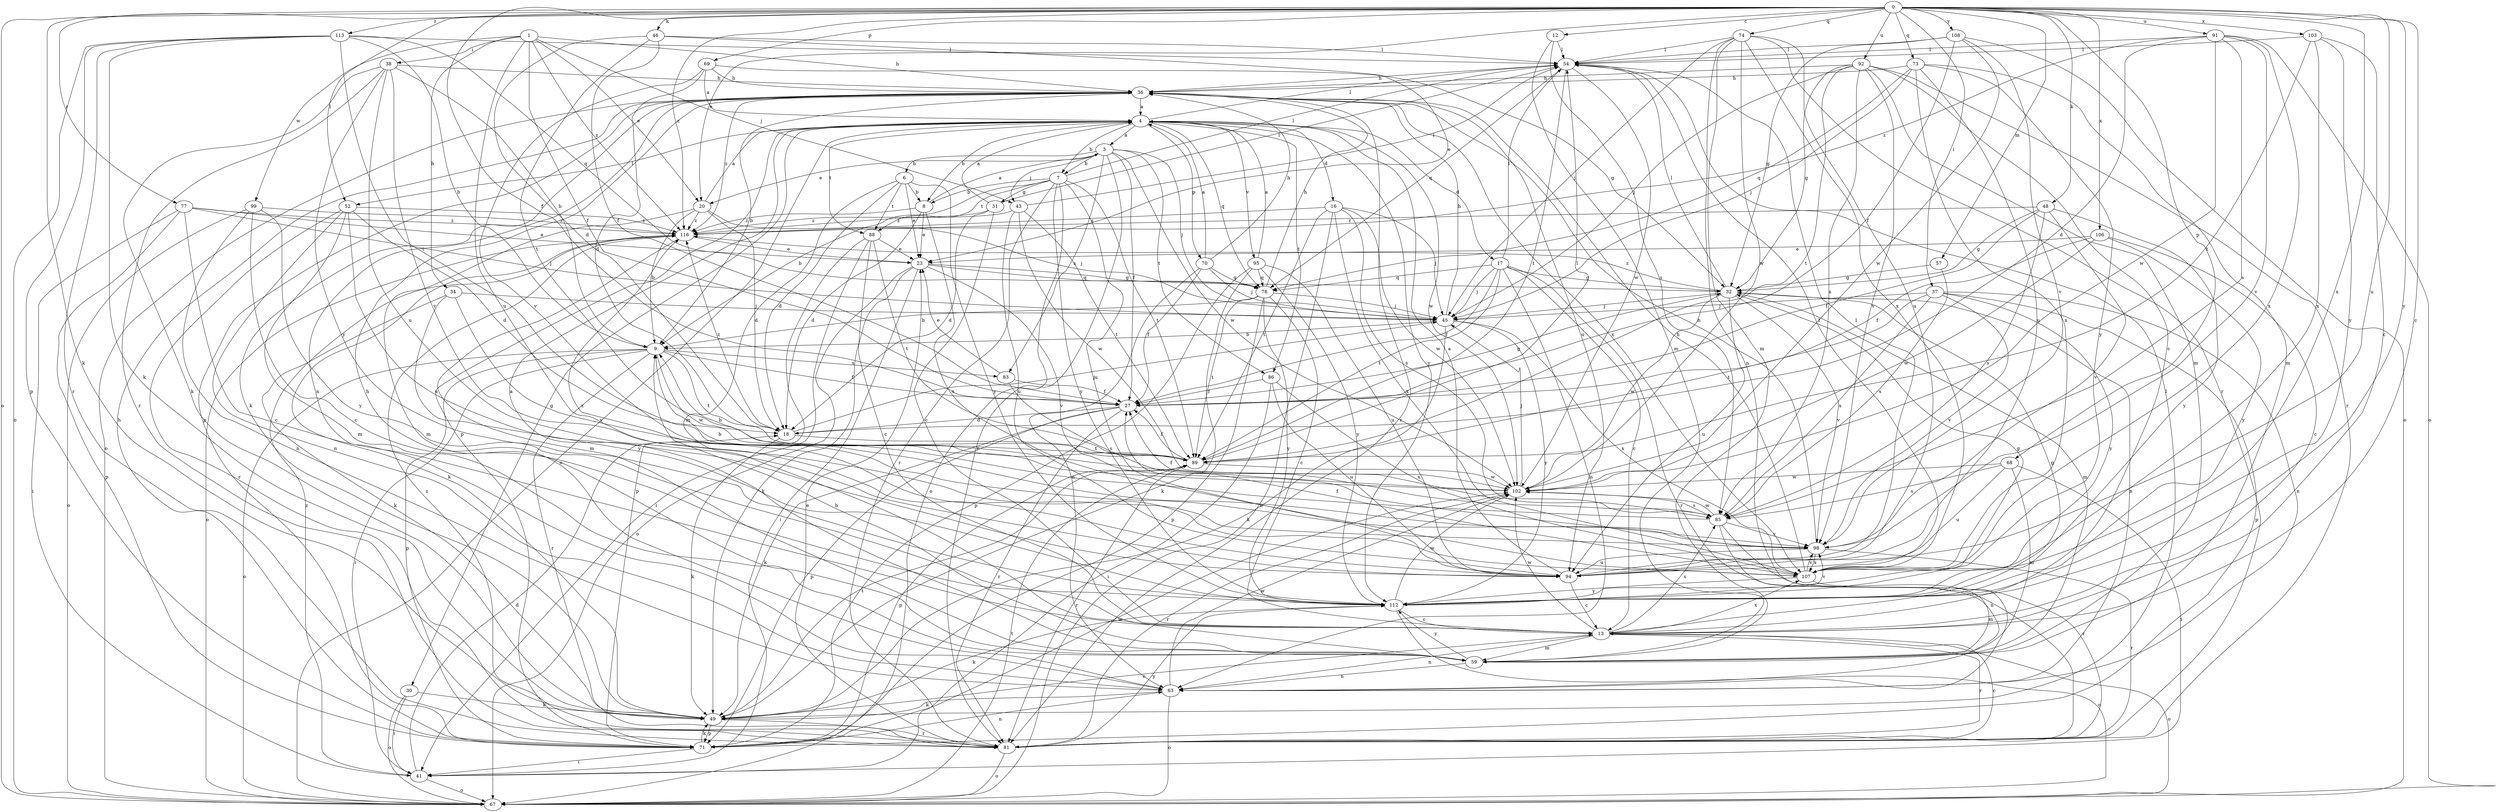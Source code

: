 strict digraph  {
0;
1;
3;
4;
6;
7;
8;
9;
12;
13;
16;
17;
18;
20;
23;
27;
30;
31;
32;
34;
36;
37;
38;
41;
43;
45;
46;
48;
49;
52;
54;
57;
59;
63;
67;
68;
69;
70;
71;
73;
74;
76;
77;
81;
83;
85;
86;
88;
89;
91;
92;
94;
95;
98;
99;
102;
103;
106;
107;
108;
112;
113;
116;
0 -> 12  [label=c];
0 -> 13  [label=c];
0 -> 20  [label=e];
0 -> 27  [label=f];
0 -> 37  [label=i];
0 -> 46  [label=k];
0 -> 48  [label=k];
0 -> 49  [label=k];
0 -> 52  [label=l];
0 -> 57  [label=m];
0 -> 67  [label=o];
0 -> 68  [label=p];
0 -> 69  [label=p];
0 -> 73  [label=q];
0 -> 74  [label=q];
0 -> 77  [label=r];
0 -> 91  [label=u];
0 -> 92  [label=u];
0 -> 94  [label=u];
0 -> 103  [label=x];
0 -> 106  [label=x];
0 -> 107  [label=x];
0 -> 108  [label=y];
0 -> 112  [label=y];
0 -> 113  [label=z];
0 -> 116  [label=z];
1 -> 20  [label=e];
1 -> 27  [label=f];
1 -> 34  [label=h];
1 -> 36  [label=h];
1 -> 38  [label=i];
1 -> 43  [label=j];
1 -> 94  [label=u];
1 -> 99  [label=w];
1 -> 116  [label=z];
3 -> 6  [label=b];
3 -> 7  [label=b];
3 -> 20  [label=e];
3 -> 27  [label=f];
3 -> 43  [label=j];
3 -> 45  [label=j];
3 -> 81  [label=r];
3 -> 83  [label=s];
3 -> 86  [label=t];
3 -> 102  [label=w];
4 -> 3  [label=a];
4 -> 7  [label=b];
4 -> 8  [label=b];
4 -> 16  [label=d];
4 -> 17  [label=d];
4 -> 30  [label=g];
4 -> 52  [label=l];
4 -> 54  [label=l];
4 -> 67  [label=o];
4 -> 70  [label=p];
4 -> 71  [label=p];
4 -> 76  [label=q];
4 -> 86  [label=t];
4 -> 88  [label=t];
4 -> 95  [label=v];
4 -> 102  [label=w];
4 -> 112  [label=y];
6 -> 8  [label=b];
6 -> 18  [label=d];
6 -> 23  [label=e];
6 -> 59  [label=m];
6 -> 88  [label=t];
6 -> 112  [label=y];
7 -> 8  [label=b];
7 -> 9  [label=b];
7 -> 31  [label=g];
7 -> 54  [label=l];
7 -> 67  [label=o];
7 -> 81  [label=r];
7 -> 88  [label=t];
7 -> 89  [label=t];
7 -> 94  [label=u];
7 -> 112  [label=y];
8 -> 3  [label=a];
8 -> 18  [label=d];
8 -> 23  [label=e];
8 -> 107  [label=x];
8 -> 116  [label=z];
9 -> 27  [label=f];
9 -> 41  [label=i];
9 -> 67  [label=o];
9 -> 71  [label=p];
9 -> 81  [label=r];
9 -> 83  [label=s];
9 -> 89  [label=t];
9 -> 102  [label=w];
12 -> 54  [label=l];
12 -> 59  [label=m];
12 -> 85  [label=s];
13 -> 32  [label=g];
13 -> 59  [label=m];
13 -> 63  [label=n];
13 -> 67  [label=o];
13 -> 81  [label=r];
13 -> 85  [label=s];
13 -> 102  [label=w];
13 -> 107  [label=x];
16 -> 45  [label=j];
16 -> 67  [label=o];
16 -> 85  [label=s];
16 -> 89  [label=t];
16 -> 102  [label=w];
16 -> 107  [label=x];
16 -> 116  [label=z];
17 -> 13  [label=c];
17 -> 27  [label=f];
17 -> 32  [label=g];
17 -> 45  [label=j];
17 -> 54  [label=l];
17 -> 63  [label=n];
17 -> 76  [label=q];
17 -> 81  [label=r];
17 -> 89  [label=t];
18 -> 45  [label=j];
18 -> 49  [label=k];
18 -> 89  [label=t];
18 -> 116  [label=z];
20 -> 4  [label=a];
20 -> 9  [label=b];
20 -> 18  [label=d];
20 -> 45  [label=j];
20 -> 59  [label=m];
20 -> 116  [label=z];
23 -> 32  [label=g];
23 -> 41  [label=i];
23 -> 49  [label=k];
23 -> 67  [label=o];
23 -> 76  [label=q];
23 -> 98  [label=v];
27 -> 18  [label=d];
27 -> 32  [label=g];
27 -> 49  [label=k];
27 -> 71  [label=p];
27 -> 81  [label=r];
30 -> 41  [label=i];
30 -> 49  [label=k];
30 -> 67  [label=o];
31 -> 4  [label=a];
31 -> 13  [label=c];
31 -> 18  [label=d];
31 -> 54  [label=l];
31 -> 116  [label=z];
32 -> 45  [label=j];
32 -> 54  [label=l];
32 -> 59  [label=m];
32 -> 63  [label=n];
32 -> 94  [label=u];
32 -> 98  [label=v];
32 -> 102  [label=w];
32 -> 116  [label=z];
34 -> 45  [label=j];
34 -> 49  [label=k];
34 -> 98  [label=v];
34 -> 112  [label=y];
36 -> 4  [label=a];
36 -> 9  [label=b];
36 -> 49  [label=k];
36 -> 63  [label=n];
36 -> 67  [label=o];
36 -> 71  [label=p];
36 -> 81  [label=r];
36 -> 94  [label=u];
36 -> 107  [label=x];
36 -> 116  [label=z];
37 -> 45  [label=j];
37 -> 63  [label=n];
37 -> 71  [label=p];
37 -> 85  [label=s];
37 -> 89  [label=t];
37 -> 98  [label=v];
37 -> 112  [label=y];
38 -> 9  [label=b];
38 -> 36  [label=h];
38 -> 49  [label=k];
38 -> 81  [label=r];
38 -> 94  [label=u];
38 -> 98  [label=v];
38 -> 112  [label=y];
41 -> 18  [label=d];
41 -> 67  [label=o];
41 -> 116  [label=z];
43 -> 54  [label=l];
43 -> 89  [label=t];
43 -> 94  [label=u];
43 -> 102  [label=w];
43 -> 116  [label=z];
45 -> 9  [label=b];
45 -> 36  [label=h];
45 -> 49  [label=k];
45 -> 107  [label=x];
45 -> 112  [label=y];
46 -> 18  [label=d];
46 -> 23  [label=e];
46 -> 27  [label=f];
46 -> 54  [label=l];
46 -> 89  [label=t];
48 -> 27  [label=f];
48 -> 32  [label=g];
48 -> 85  [label=s];
48 -> 98  [label=v];
48 -> 112  [label=y];
48 -> 116  [label=z];
49 -> 13  [label=c];
49 -> 54  [label=l];
49 -> 71  [label=p];
49 -> 81  [label=r];
49 -> 89  [label=t];
52 -> 18  [label=d];
52 -> 59  [label=m];
52 -> 63  [label=n];
52 -> 81  [label=r];
52 -> 94  [label=u];
52 -> 116  [label=z];
54 -> 36  [label=h];
54 -> 76  [label=q];
54 -> 89  [label=t];
54 -> 102  [label=w];
57 -> 32  [label=g];
57 -> 85  [label=s];
59 -> 4  [label=a];
59 -> 9  [label=b];
59 -> 63  [label=n];
59 -> 112  [label=y];
63 -> 36  [label=h];
63 -> 49  [label=k];
63 -> 67  [label=o];
63 -> 102  [label=w];
67 -> 89  [label=t];
68 -> 41  [label=i];
68 -> 59  [label=m];
68 -> 85  [label=s];
68 -> 94  [label=u];
68 -> 102  [label=w];
69 -> 4  [label=a];
69 -> 18  [label=d];
69 -> 32  [label=g];
69 -> 36  [label=h];
69 -> 98  [label=v];
70 -> 4  [label=a];
70 -> 27  [label=f];
70 -> 36  [label=h];
70 -> 45  [label=j];
70 -> 63  [label=n];
70 -> 76  [label=q];
71 -> 36  [label=h];
71 -> 41  [label=i];
71 -> 49  [label=k];
71 -> 63  [label=n];
71 -> 102  [label=w];
73 -> 36  [label=h];
73 -> 45  [label=j];
73 -> 59  [label=m];
73 -> 76  [label=q];
73 -> 94  [label=u];
73 -> 107  [label=x];
73 -> 112  [label=y];
74 -> 45  [label=j];
74 -> 54  [label=l];
74 -> 59  [label=m];
74 -> 63  [label=n];
74 -> 81  [label=r];
74 -> 94  [label=u];
74 -> 102  [label=w];
74 -> 107  [label=x];
76 -> 9  [label=b];
76 -> 13  [label=c];
76 -> 36  [label=h];
76 -> 45  [label=j];
76 -> 71  [label=p];
76 -> 89  [label=t];
76 -> 112  [label=y];
77 -> 13  [label=c];
77 -> 23  [label=e];
77 -> 41  [label=i];
77 -> 45  [label=j];
77 -> 71  [label=p];
77 -> 116  [label=z];
81 -> 13  [label=c];
81 -> 23  [label=e];
81 -> 67  [label=o];
81 -> 112  [label=y];
81 -> 116  [label=z];
83 -> 23  [label=e];
83 -> 27  [label=f];
83 -> 85  [label=s];
85 -> 9  [label=b];
85 -> 27  [label=f];
85 -> 63  [label=n];
85 -> 81  [label=r];
85 -> 98  [label=v];
85 -> 102  [label=w];
86 -> 27  [label=f];
86 -> 41  [label=i];
86 -> 94  [label=u];
86 -> 107  [label=x];
88 -> 13  [label=c];
88 -> 23  [label=e];
88 -> 41  [label=i];
88 -> 71  [label=p];
88 -> 89  [label=t];
89 -> 27  [label=f];
89 -> 54  [label=l];
89 -> 71  [label=p];
89 -> 81  [label=r];
89 -> 102  [label=w];
91 -> 18  [label=d];
91 -> 54  [label=l];
91 -> 67  [label=o];
91 -> 85  [label=s];
91 -> 98  [label=v];
91 -> 102  [label=w];
91 -> 107  [label=x];
91 -> 116  [label=z];
92 -> 13  [label=c];
92 -> 32  [label=g];
92 -> 36  [label=h];
92 -> 45  [label=j];
92 -> 59  [label=m];
92 -> 81  [label=r];
92 -> 85  [label=s];
92 -> 89  [label=t];
92 -> 98  [label=v];
94 -> 4  [label=a];
94 -> 13  [label=c];
94 -> 54  [label=l];
95 -> 4  [label=a];
95 -> 49  [label=k];
95 -> 71  [label=p];
95 -> 76  [label=q];
95 -> 94  [label=u];
95 -> 112  [label=y];
98 -> 36  [label=h];
98 -> 81  [label=r];
98 -> 94  [label=u];
98 -> 107  [label=x];
99 -> 13  [label=c];
99 -> 63  [label=n];
99 -> 67  [label=o];
99 -> 112  [label=y];
99 -> 116  [label=z];
102 -> 9  [label=b];
102 -> 45  [label=j];
102 -> 81  [label=r];
102 -> 85  [label=s];
103 -> 13  [label=c];
103 -> 54  [label=l];
103 -> 89  [label=t];
103 -> 107  [label=x];
103 -> 112  [label=y];
106 -> 13  [label=c];
106 -> 23  [label=e];
106 -> 27  [label=f];
106 -> 102  [label=w];
106 -> 112  [label=y];
107 -> 27  [label=f];
107 -> 36  [label=h];
107 -> 54  [label=l];
107 -> 59  [label=m];
107 -> 98  [label=v];
107 -> 112  [label=y];
107 -> 116  [label=z];
108 -> 27  [label=f];
108 -> 32  [label=g];
108 -> 54  [label=l];
108 -> 67  [label=o];
108 -> 98  [label=v];
108 -> 102  [label=w];
112 -> 13  [label=c];
112 -> 32  [label=g];
112 -> 49  [label=k];
112 -> 67  [label=o];
112 -> 98  [label=v];
112 -> 102  [label=w];
113 -> 9  [label=b];
113 -> 49  [label=k];
113 -> 54  [label=l];
113 -> 67  [label=o];
113 -> 71  [label=p];
113 -> 76  [label=q];
113 -> 81  [label=r];
113 -> 89  [label=t];
116 -> 23  [label=e];
116 -> 49  [label=k];
116 -> 59  [label=m];
116 -> 67  [label=o];
}
